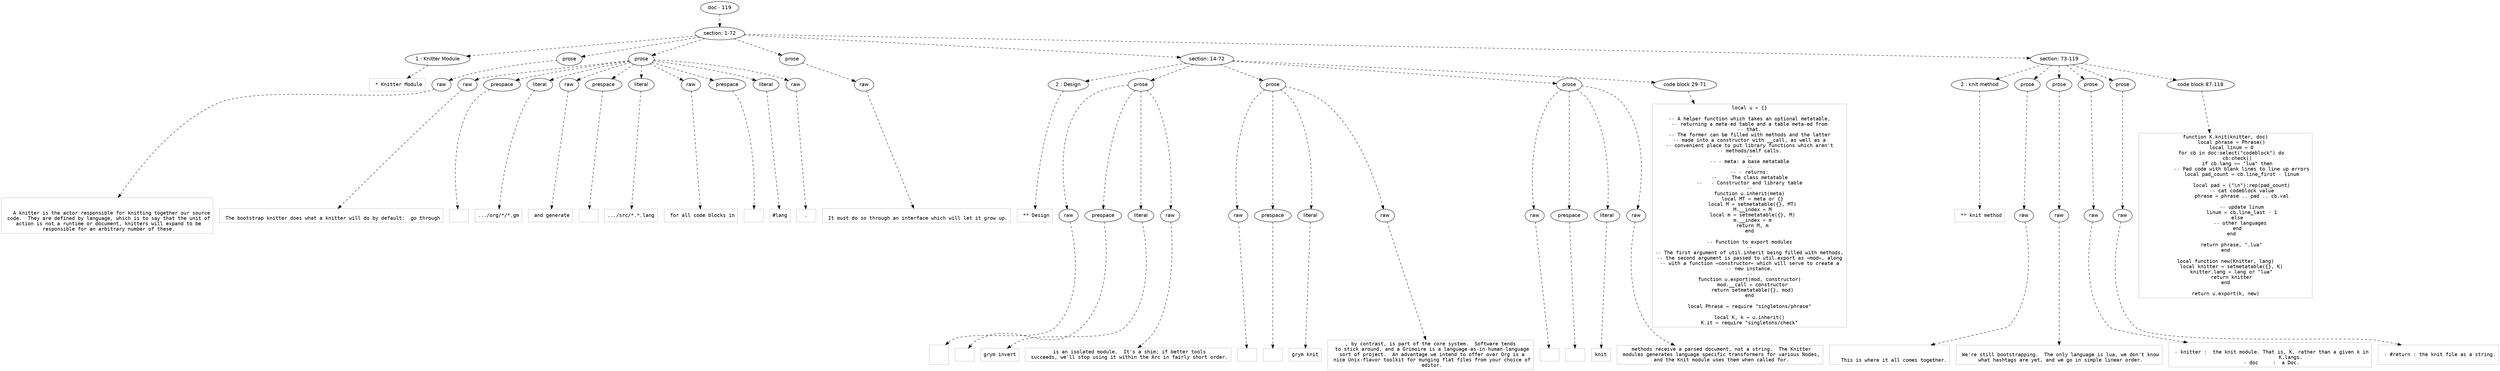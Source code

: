 digraph lpegNode {

node [fontname=Helvetica]
edge [style=dashed]

doc_0 [label="doc - 119"]


doc_0 -> { section_1}
{rank=same; section_1}

section_1 [label="section: 1-72"]


// END RANK doc_0

section_1 -> { header_2 prose_3 prose_4 prose_5 section_6 section_7}
{rank=same; header_2 prose_3 prose_4 prose_5 section_6 section_7}

header_2 [label="1 : Knitter Module"]

prose_3 [label="prose"]

prose_4 [label="prose"]

prose_5 [label="prose"]

section_6 [label="section: 14-72"]

section_7 [label="section: 73-119"]


// END RANK section_1

header_2 -> leaf_8
leaf_8  [color=Gray,shape=rectangle,fontname=Inconsolata,label=" * Knitter Module"]
// END RANK header_2

prose_3 -> { raw_9}
{rank=same; raw_9}

raw_9 [label="raw"]


// END RANK prose_3

raw_9 -> leaf_10
leaf_10  [color=Gray,shape=rectangle,fontname=Inconsolata,label="

   A knitter is the actor responsible for knitting together our source
 code.  They are defined by language, which is to say that the unit of
 action is not a runtime or document, knitters will expand to be
 responsible for an arbitrary number of these.
"]
// END RANK raw_9

prose_4 -> { raw_11 prespace_12 literal_13 raw_14 prespace_15 literal_16 raw_17 prespace_18 literal_19 raw_20}
{rank=same; raw_11 prespace_12 literal_13 raw_14 prespace_15 literal_16 raw_17 prespace_18 literal_19 raw_20}

raw_11 [label="raw"]

prespace_12 [label="prespace"]

literal_13 [label="literal"]

raw_14 [label="raw"]

prespace_15 [label="prespace"]

literal_16 [label="literal"]

raw_17 [label="raw"]

prespace_18 [label="prespace"]

literal_19 [label="literal"]

raw_20 [label="raw"]


// END RANK prose_4

raw_11 -> leaf_21
leaf_21  [color=Gray,shape=rectangle,fontname=Inconsolata,label="
 The bootstrap knitter does what a knitter will do by default:  go through"]
// END RANK raw_11

prespace_12 -> leaf_22
leaf_22  [color=Gray,shape=rectangle,fontname=Inconsolata,label=" "]
// END RANK prespace_12

literal_13 -> leaf_23
leaf_23  [color=Gray,shape=rectangle,fontname=Inconsolata,label=".../org/*/*.gm"]
// END RANK literal_13

raw_14 -> leaf_24
leaf_24  [color=Gray,shape=rectangle,fontname=Inconsolata,label=" and generate"]
// END RANK raw_14

prespace_15 -> leaf_25
leaf_25  [color=Gray,shape=rectangle,fontname=Inconsolata,label=" "]
// END RANK prespace_15

literal_16 -> leaf_26
leaf_26  [color=Gray,shape=rectangle,fontname=Inconsolata,label=".../src/*.*.lang"]
// END RANK literal_16

raw_17 -> leaf_27
leaf_27  [color=Gray,shape=rectangle,fontname=Inconsolata,label=" for all code blocks in"]
// END RANK raw_17

prespace_18 -> leaf_28
leaf_28  [color=Gray,shape=rectangle,fontname=Inconsolata,label=" "]
// END RANK prespace_18

literal_19 -> leaf_29
leaf_29  [color=Gray,shape=rectangle,fontname=Inconsolata,label="#lang"]
// END RANK literal_19

raw_20 -> leaf_30
leaf_30  [color=Gray,shape=rectangle,fontname=Inconsolata,label=".
"]
// END RANK raw_20

prose_5 -> { raw_31}
{rank=same; raw_31}

raw_31 [label="raw"]


// END RANK prose_5

raw_31 -> leaf_32
leaf_32  [color=Gray,shape=rectangle,fontname=Inconsolata,label="
 It must do so through an interface which will let it grow up.
"]
// END RANK raw_31

section_6 -> { header_33 prose_34 prose_35 prose_36 codeblock_37}
{rank=same; header_33 prose_34 prose_35 prose_36 codeblock_37}

header_33 [label="2 : Design"]

prose_34 [label="prose"]

prose_35 [label="prose"]

prose_36 [label="prose"]

codeblock_37 [label="code block 29-71"]


// END RANK section_6

header_33 -> leaf_38
leaf_38  [color=Gray,shape=rectangle,fontname=Inconsolata,label=" ** Design"]
// END RANK header_33

prose_34 -> { raw_39 prespace_40 literal_41 raw_42}
{rank=same; raw_39 prespace_40 literal_41 raw_42}

raw_39 [label="raw"]

prespace_40 [label="prespace"]

literal_41 [label="literal"]

raw_42 [label="raw"]


// END RANK prose_34

raw_39 -> leaf_43
leaf_43  [color=Gray,shape=rectangle,fontname=Inconsolata,label="

  "]
// END RANK raw_39

prespace_40 -> leaf_44
leaf_44  [color=Gray,shape=rectangle,fontname=Inconsolata,label=" "]
// END RANK prespace_40

literal_41 -> leaf_45
leaf_45  [color=Gray,shape=rectangle,fontname=Inconsolata,label="grym invert"]
// END RANK literal_41

raw_42 -> leaf_46
leaf_46  [color=Gray,shape=rectangle,fontname=Inconsolata,label=" is an isolated module.  It's a shim; if better tools
 succeeds, we'll stop using it within the Arc in fairly short order.
"]
// END RANK raw_42

prose_35 -> { raw_47 prespace_48 literal_49 raw_50}
{rank=same; raw_47 prespace_48 literal_49 raw_50}

raw_47 [label="raw"]

prespace_48 [label="prespace"]

literal_49 [label="literal"]

raw_50 [label="raw"]


// END RANK prose_35

raw_47 -> leaf_51
leaf_51  [color=Gray,shape=rectangle,fontname=Inconsolata,label=""]
// END RANK raw_47

prespace_48 -> leaf_52
leaf_52  [color=Gray,shape=rectangle,fontname=Inconsolata,label=" "]
// END RANK prespace_48

literal_49 -> leaf_53
leaf_53  [color=Gray,shape=rectangle,fontname=Inconsolata,label="grym knit"]
// END RANK literal_49

raw_50 -> leaf_54
leaf_54  [color=Gray,shape=rectangle,fontname=Inconsolata,label=", by contrast, is part of the core system.  Software tends
 to stick around, and a Grimoire is a language-as-in-human-language
 sort of project.  An advantage we intend to offer over Org is a
 nice Unix-flavor toolkit for munging flat files from your choice of
 editor.
"]
// END RANK raw_50

prose_36 -> { raw_55 prespace_56 literal_57 raw_58}
{rank=same; raw_55 prespace_56 literal_57 raw_58}

raw_55 [label="raw"]

prespace_56 [label="prespace"]

literal_57 [label="literal"]

raw_58 [label="raw"]


// END RANK prose_36

raw_55 -> leaf_59
leaf_59  [color=Gray,shape=rectangle,fontname=Inconsolata,label=""]
// END RANK raw_55

prespace_56 -> leaf_60
leaf_60  [color=Gray,shape=rectangle,fontname=Inconsolata,label=" "]
// END RANK prespace_56

literal_57 -> leaf_61
leaf_61  [color=Gray,shape=rectangle,fontname=Inconsolata,label="knit"]
// END RANK literal_57

raw_58 -> leaf_62
leaf_62  [color=Gray,shape=rectangle,fontname=Inconsolata,label=" methods receive a parsed document, not a string.  The Knitter
 modules generates language specific transformers for various Nodes,
 and the Knit module uses them when called for.
"]
// END RANK raw_58

codeblock_37 -> leaf_63
leaf_63  [color=Gray,shape=rectangle,fontname=Inconsolata,label="local u = {}

-- A helper function which takes an optional metatable,
-- returning a meta-ed table and a table meta-ed from
-- that.
-- The former can be filled with methods and the latter
-- made into a constructor with __call, as well as a
-- convenient place to put library functions which aren't
-- methods/self calls.
--
-- - meta: a base metatable
--
-- - returns:
--   - The class metatable
--   - Constructor and library table
--
function u.inherit(meta)
  local MT = meta or {}
  local M = setmetatable({}, MT)
  M.__index = M
  local m = setmetatable({}, M)
  m.__index = m
  return M, m
end

-- Function to export modules
--
-- The first argument of util.inherit being filled with methods,
-- the second argument is passed to util.export as =mod=, along
-- with a function =constructor= which will serve to create a
-- new instance.
--
function u.export(mod, constructor)
  mod.__call = constructor
  return setmetatable({}, mod)
end

local Phrase = require \"singletons/phrase\"

local K, k = u.inherit()
K.it = require \"singletons/check\""]
// END RANK codeblock_37

section_7 -> { header_64 prose_65 prose_66 prose_67 prose_68 codeblock_69}
{rank=same; header_64 prose_65 prose_66 prose_67 prose_68 codeblock_69}

header_64 [label="2 : knit method"]

prose_65 [label="prose"]

prose_66 [label="prose"]

prose_67 [label="prose"]

prose_68 [label="prose"]

codeblock_69 [label="code block 87-118"]


// END RANK section_7

header_64 -> leaf_70
leaf_70  [color=Gray,shape=rectangle,fontname=Inconsolata,label=" ** knit method"]
// END RANK header_64

prose_65 -> { raw_71}
{rank=same; raw_71}

raw_71 [label="raw"]


// END RANK prose_65

raw_71 -> leaf_72
leaf_72  [color=Gray,shape=rectangle,fontname=Inconsolata,label="

   This is where it all comes together.
"]
// END RANK raw_71

prose_66 -> { raw_73}
{rank=same; raw_73}

raw_73 [label="raw"]


// END RANK prose_66

raw_73 -> leaf_74
leaf_74  [color=Gray,shape=rectangle,fontname=Inconsolata,label="
 We're still bootstrapping.  The only language is lua, we don't know
 what hashtags are yet, and we go in simple linear order.
"]
// END RANK raw_73

prose_67 -> { raw_75}
{rank=same; raw_75}

raw_75 [label="raw"]


// END RANK prose_67

raw_75 -> leaf_76
leaf_76  [color=Gray,shape=rectangle,fontname=Inconsolata,label="
 - knitter :  the knit module. That is, K, rather than a given k in
              K.langs.
 - doc     :  a Doc.
"]
// END RANK raw_75

prose_68 -> { raw_77}
{rank=same; raw_77}

raw_77 [label="raw"]


// END RANK prose_68

raw_77 -> leaf_78
leaf_78  [color=Gray,shape=rectangle,fontname=Inconsolata,label="
 - #return : the knit file as a string.

"]
// END RANK raw_77

codeblock_69 -> leaf_79
leaf_79  [color=Gray,shape=rectangle,fontname=Inconsolata,label="function K.knit(knitter, doc)
    local phrase = Phrase()
    local linum = 0
    for cb in doc:select(\"codeblock\") do
        cb:check()
        if cb.lang == \"lua\" then
           -- Pad code with blank lines to line up errors
           local pad_count = cb.line_first - linum

           local pad = (\"\\n\"):rep(pad_count)
           -- cat codeblock value
           phrase = phrase .. pad .. cb.val

           -- update linum
           linum = cb.line_last - 1
        else
          -- other languages
        end
    end

    return phrase, \".lua\"
end

local function new(Knitter, lang)
    local knitter = setmetatable({}, K)
    knitter.lang = lang or \"lua\"
    return knitter
end

return u.export(k, new)"]
// END RANK codeblock_69


}
